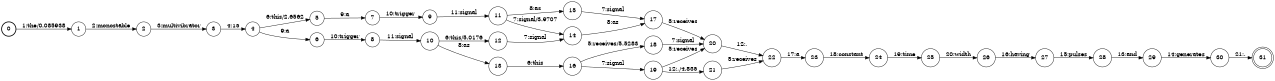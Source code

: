 digraph FST {
rankdir = LR;
size = "8.5,11";
label = "";
center = 1;
orientation = Portrait;
ranksep = "0.4";
nodesep = "0.25";
0 [label = "0", shape = circle, style = bold, fontsize = 14]
	0 -> 1 [label = "1:the/0.085938", fontsize = 14];
1 [label = "1", shape = circle, style = solid, fontsize = 14]
	1 -> 2 [label = "2:monostable", fontsize = 14];
2 [label = "2", shape = circle, style = solid, fontsize = 14]
	2 -> 3 [label = "3:multivibrator", fontsize = 14];
3 [label = "3", shape = circle, style = solid, fontsize = 14]
	3 -> 4 [label = "4:15", fontsize = 14];
4 [label = "4", shape = circle, style = solid, fontsize = 14]
	4 -> 5 [label = "6:this/2.6562", fontsize = 14];
	4 -> 6 [label = "9:a", fontsize = 14];
5 [label = "5", shape = circle, style = solid, fontsize = 14]
	5 -> 7 [label = "9:a", fontsize = 14];
6 [label = "6", shape = circle, style = solid, fontsize = 14]
	6 -> 8 [label = "10:trigger", fontsize = 14];
7 [label = "7", shape = circle, style = solid, fontsize = 14]
	7 -> 9 [label = "10:trigger", fontsize = 14];
8 [label = "8", shape = circle, style = solid, fontsize = 14]
	8 -> 10 [label = "11:signal", fontsize = 14];
9 [label = "9", shape = circle, style = solid, fontsize = 14]
	9 -> 11 [label = "11:signal", fontsize = 14];
10 [label = "10", shape = circle, style = solid, fontsize = 14]
	10 -> 12 [label = "6:this/5.0176", fontsize = 14];
	10 -> 13 [label = "8:as", fontsize = 14];
11 [label = "11", shape = circle, style = solid, fontsize = 14]
	11 -> 15 [label = "8:as", fontsize = 14];
	11 -> 14 [label = "7:signal/3.9707", fontsize = 14];
12 [label = "12", shape = circle, style = solid, fontsize = 14]
	12 -> 14 [label = "7:signal", fontsize = 14];
13 [label = "13", shape = circle, style = solid, fontsize = 14]
	13 -> 16 [label = "6:this", fontsize = 14];
14 [label = "14", shape = circle, style = solid, fontsize = 14]
	14 -> 17 [label = "8:as", fontsize = 14];
15 [label = "15", shape = circle, style = solid, fontsize = 14]
	15 -> 17 [label = "7:signal", fontsize = 14];
16 [label = "16", shape = circle, style = solid, fontsize = 14]
	16 -> 18 [label = "5:receives/5.5283", fontsize = 14];
	16 -> 19 [label = "7:signal", fontsize = 14];
17 [label = "17", shape = circle, style = solid, fontsize = 14]
	17 -> 20 [label = "5:receives", fontsize = 14];
18 [label = "18", shape = circle, style = solid, fontsize = 14]
	18 -> 20 [label = "7:signal", fontsize = 14];
19 [label = "19", shape = circle, style = solid, fontsize = 14]
	19 -> 20 [label = "5:receives", fontsize = 14];
	19 -> 21 [label = "12:,/4.835", fontsize = 14];
20 [label = "20", shape = circle, style = solid, fontsize = 14]
	20 -> 22 [label = "12:,", fontsize = 14];
21 [label = "21", shape = circle, style = solid, fontsize = 14]
	21 -> 22 [label = "5:receives", fontsize = 14];
22 [label = "22", shape = circle, style = solid, fontsize = 14]
	22 -> 23 [label = "17:a", fontsize = 14];
23 [label = "23", shape = circle, style = solid, fontsize = 14]
	23 -> 24 [label = "18:constant", fontsize = 14];
24 [label = "24", shape = circle, style = solid, fontsize = 14]
	24 -> 25 [label = "19:time", fontsize = 14];
25 [label = "25", shape = circle, style = solid, fontsize = 14]
	25 -> 26 [label = "20:width", fontsize = 14];
26 [label = "26", shape = circle, style = solid, fontsize = 14]
	26 -> 27 [label = "16:having", fontsize = 14];
27 [label = "27", shape = circle, style = solid, fontsize = 14]
	27 -> 28 [label = "15:pulses", fontsize = 14];
28 [label = "28", shape = circle, style = solid, fontsize = 14]
	28 -> 29 [label = "13:and", fontsize = 14];
29 [label = "29", shape = circle, style = solid, fontsize = 14]
	29 -> 30 [label = "14:generates", fontsize = 14];
30 [label = "30", shape = circle, style = solid, fontsize = 14]
	30 -> 31 [label = "21:.", fontsize = 14];
31 [label = "31", shape = doublecircle, style = solid, fontsize = 14]
}
